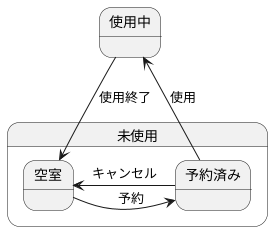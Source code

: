 @startuml
state 未使用{
空室 -> 予約済み :　予約
予約済み -> 空室 : キャンセル
}
使用中 --> 空室 : 使用終了
使用中 <-- 予約済み : 使用
@enduml
